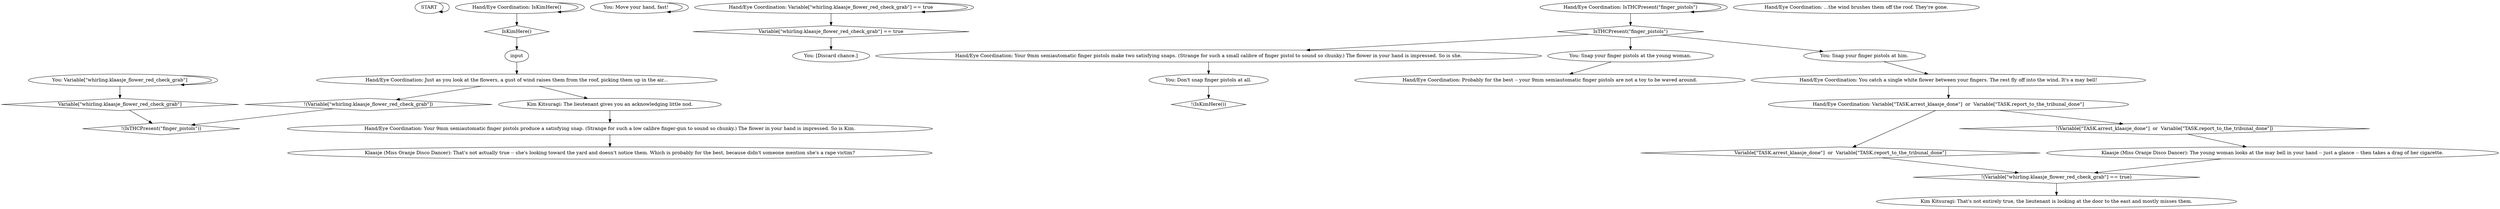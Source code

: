 # WHIRLING ROOF ORB / handeye catch
# hand eye coordination bubble to catch the wildflowers
# ==================================================
digraph G {
	  0 [label="START"];
	  1 [label="input"];
	  2 [label="Kim Kitsuragi: The lieutenant gives you an acknowledging little nod."];
	  3 [label="You: Move your hand, fast!"];
	  4 [label="You: Variable[\"whirling.klaasje_flower_red_check_grab\"]"];
	  5 [label="Variable[\"whirling.klaasje_flower_red_check_grab\"]", shape=diamond];
	  6 [label="!(Variable[\"whirling.klaasje_flower_red_check_grab\"])", shape=diamond];
	  7 [label="You: [Discard chance.]"];
	  8 [label="Hand/Eye Coordination: You catch a single white flower between your fingers. The rest fly off into the wind. It's a may bell!"];
	  9 [label="Hand/Eye Coordination: Your 9mm semiautomatic finger pistols produce a satisfying snap. (Strange for such a low calibre finger-gun to sound so chunky.) The flower in your hand is impressed. So is Kim."];
	  10 [label="Hand/Eye Coordination: IsTHCPresent(\"finger_pistols\")"];
	  11 [label="IsTHCPresent(\"finger_pistols\")", shape=diamond];
	  12 [label="!(IsTHCPresent(\"finger_pistols\"))", shape=diamond];
	  13 [label="Hand/Eye Coordination: Variable[\"whirling.klaasje_flower_red_check_grab\"] == true"];
	  14 [label="Variable[\"whirling.klaasje_flower_red_check_grab\"] == true", shape=diamond];
	  15 [label="!(Variable[\"whirling.klaasje_flower_red_check_grab\"] == true)", shape=diamond];
	  16 [label="Hand/Eye Coordination: IsKimHere()"];
	  17 [label="IsKimHere()", shape=diamond];
	  18 [label="!(IsKimHere())", shape=diamond];
	  19 [label="Hand/Eye Coordination: Probably for the best -- your 9mm semiautomatic finger pistols are not a toy to be waved around."];
	  20 [label="Hand/Eye Coordination: Your 9mm semiautomatic finger pistols make two satisfying snaps. (Strange for such a small calibre of finger pistol to sound so chunky.) The flower in your hand is impressed. So is she."];
	  21 [label="You: Don't snap finger pistols at all."];
	  22 [label="Klaasje (Miss Oranje Disco Dancer): That's not actually true -- she's looking toward the yard and doesn't notice them. Which is probably for the best, because didn't someone mention she's a rape victim?"];
	  23 [label="Kim Kitsuragi: That's not entirely true, the lieutenant is looking at the door to the east and mostly misses them."];
	  24 [label="Hand/Eye Coordination: ...the wind brushes them off the roof. They're gone."];
	  25 [label="You: Snap your finger pistols at the young woman."];
	  26 [label="Hand/Eye Coordination: Just as you look at the flowers, a gust of wind raises them from the roof, picking them up in the air..."];
	  27 [label="Klaasje (Miss Oranje Disco Dancer): The young woman looks at the may bell in your hand -- just a glance -- then takes a drag of her cigarette."];
	  28 [label="You: Snap your finger pistols at him."];
	  29 [label="Hand/Eye Coordination: Variable[\"TASK.arrest_klaasje_done\"]  or  Variable[\"TASK.report_to_the_tribunal_done\"]"];
	  30 [label="Variable[\"TASK.arrest_klaasje_done\"]  or  Variable[\"TASK.report_to_the_tribunal_done\"]", shape=diamond];
	  31 [label="!(Variable[\"TASK.arrest_klaasje_done\"]  or  Variable[\"TASK.report_to_the_tribunal_done\"])", shape=diamond];
	  0 -> 0
	  1 -> 26
	  2 -> 9
	  3 -> 3
	  4 -> 4
	  4 -> 5
	  5 -> 12
	  6 -> 12
	  8 -> 29
	  9 -> 22
	  10 -> 10
	  10 -> 11
	  11 -> 25
	  11 -> 28
	  11 -> 20
	  13 -> 13
	  13 -> 14
	  14 -> 7
	  15 -> 23
	  16 -> 16
	  16 -> 17
	  17 -> 1
	  20 -> 21
	  21 -> 18
	  25 -> 19
	  26 -> 2
	  26 -> 6
	  27 -> 15
	  28 -> 8
	  29 -> 30
	  29 -> 31
	  30 -> 15
	  31 -> 27
}

